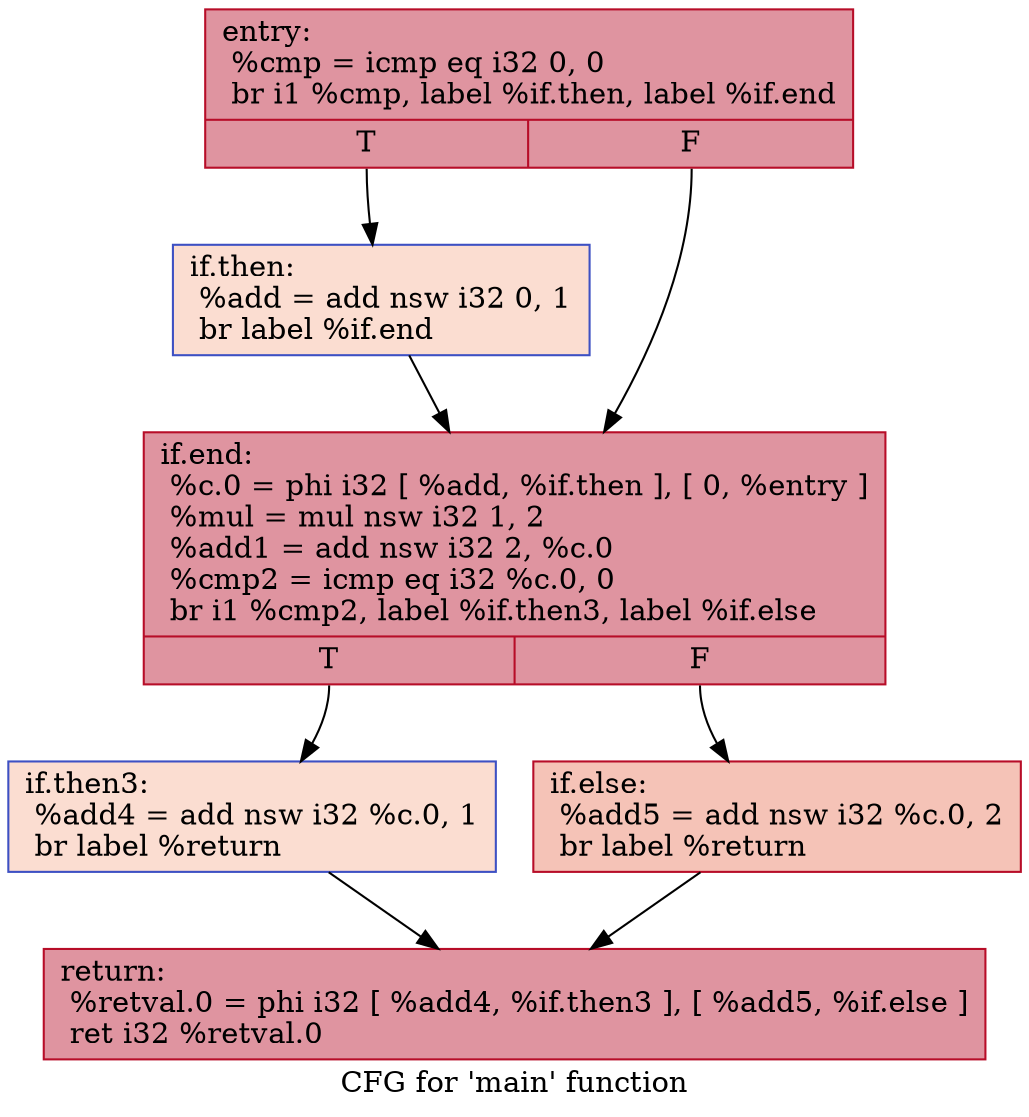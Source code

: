 digraph "CFG for 'main' function" {
	label="CFG for 'main' function";

	Node0xadb7fa0 [shape=record,color="#b70d28ff", style=filled, fillcolor="#b70d2870",label="{entry:\l  %cmp = icmp eq i32 0, 0\l  br i1 %cmp, label %if.then, label %if.end\l|{<s0>T|<s1>F}}"];
	Node0xadb7fa0:s0 -> Node0xadb8250;
	Node0xadb7fa0:s1 -> Node0xadb82a0;
	Node0xadb8250 [shape=record,color="#3d50c3ff", style=filled, fillcolor="#f7b39670",label="{if.then:                                          \l  %add = add nsw i32 0, 1\l  br label %if.end\l}"];
	Node0xadb8250 -> Node0xadb82a0;
	Node0xadb82a0 [shape=record,color="#b70d28ff", style=filled, fillcolor="#b70d2870",label="{if.end:                                           \l  %c.0 = phi i32 [ %add, %if.then ], [ 0, %entry ]\l  %mul = mul nsw i32 1, 2\l  %add1 = add nsw i32 2, %c.0\l  %cmp2 = icmp eq i32 %c.0, 0\l  br i1 %cmp2, label %if.then3, label %if.else\l|{<s0>T|<s1>F}}"];
	Node0xadb82a0:s0 -> Node0xadb82f0;
	Node0xadb82a0:s1 -> Node0xadb8340;
	Node0xadb82f0 [shape=record,color="#3d50c3ff", style=filled, fillcolor="#f7b39670",label="{if.then3:                                         \l  %add4 = add nsw i32 %c.0, 1\l  br label %return\l}"];
	Node0xadb82f0 -> Node0xadb8390;
	Node0xadb8340 [shape=record,color="#b70d28ff", style=filled, fillcolor="#e8765c70",label="{if.else:                                          \l  %add5 = add nsw i32 %c.0, 2\l  br label %return\l}"];
	Node0xadb8340 -> Node0xadb8390;
	Node0xadb8390 [shape=record,color="#b70d28ff", style=filled, fillcolor="#b70d2870",label="{return:                                           \l  %retval.0 = phi i32 [ %add4, %if.then3 ], [ %add5, %if.else ]\l  ret i32 %retval.0\l}"];
}
